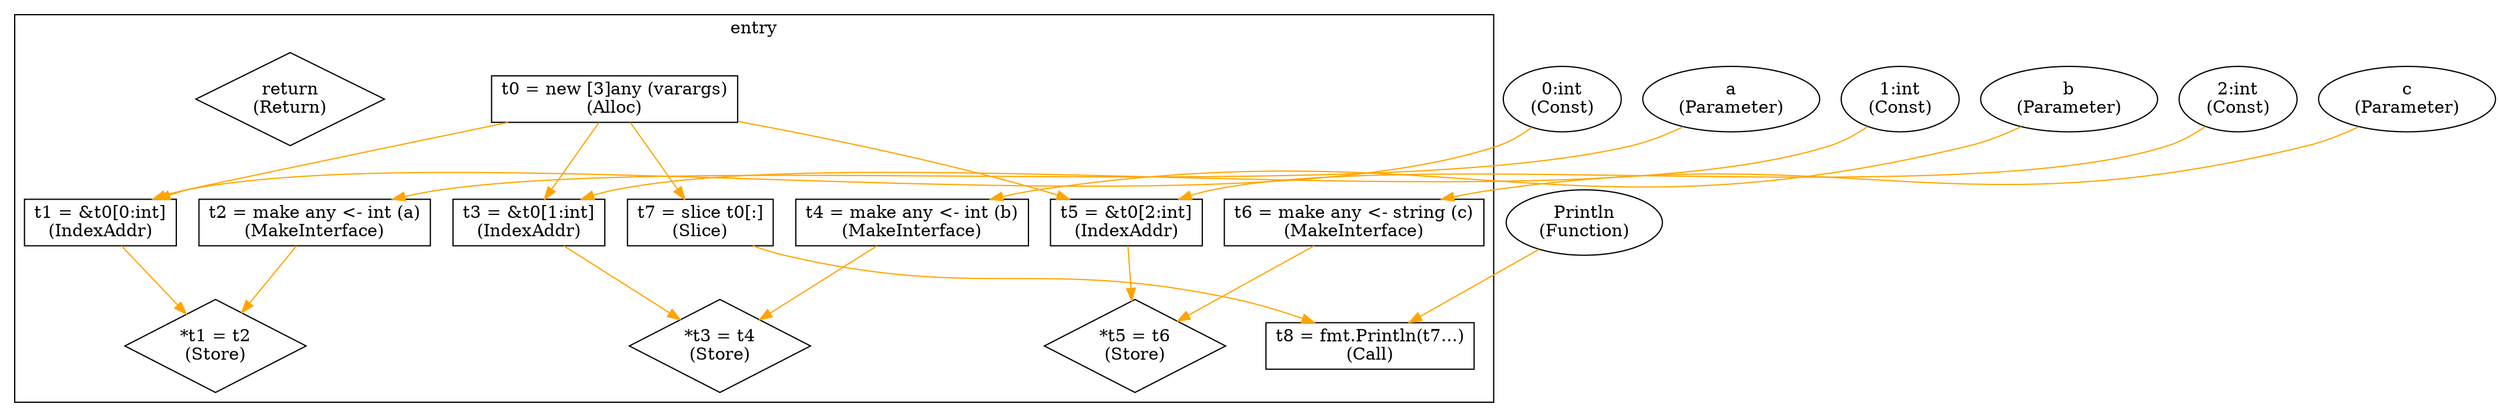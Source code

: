 digraph {
	subgraph cluster_0 {
		color=black;
		label="entry";
		"t0 = new [3]any (varargs)\n(Alloc)" [shape=rectangle];
		"t1 = &t0[0:int]\n(IndexAddr)" [shape=rectangle];
		"t2 = make any <- int (a)\n(MakeInterface)" [shape=rectangle];
		"*t1 = t2\n(Store)" [shape=diamond];
		"t3 = &t0[1:int]\n(IndexAddr)" [shape=rectangle];
		"t4 = make any <- int (b)\n(MakeInterface)" [shape=rectangle];
		"*t3 = t4\n(Store)" [shape=diamond];
		"t5 = &t0[2:int]\n(IndexAddr)" [shape=rectangle];
		"t6 = make any <- string (c)\n(MakeInterface)" [shape=rectangle];
		"*t5 = t6\n(Store)" [shape=diamond];
		"t7 = slice t0[:]\n(Slice)" [shape=rectangle];
		"t8 = fmt.Println(t7...)\n(Call)" [shape=rectangle];
		"return\n(Return)" [shape=diamond];
	}
	"t0 = new [3]any (varargs)\n(Alloc)" -> "t1 = &t0[0:int]\n(IndexAddr)" [color=orange];
	"0:int\n(Const)" -> "t1 = &t0[0:int]\n(IndexAddr)" [color=orange];
	"a\n(Parameter)" -> "t2 = make any <- int (a)\n(MakeInterface)" [color=orange];
	"t1 = &t0[0:int]\n(IndexAddr)" -> "*t1 = t2\n(Store)" [color=orange];
	"t2 = make any <- int (a)\n(MakeInterface)" -> "*t1 = t2\n(Store)" [color=orange];
	"t0 = new [3]any (varargs)\n(Alloc)" -> "t3 = &t0[1:int]\n(IndexAddr)" [color=orange];
	"1:int\n(Const)" -> "t3 = &t0[1:int]\n(IndexAddr)" [color=orange];
	"b\n(Parameter)" -> "t4 = make any <- int (b)\n(MakeInterface)" [color=orange];
	"t3 = &t0[1:int]\n(IndexAddr)" -> "*t3 = t4\n(Store)" [color=orange];
	"t4 = make any <- int (b)\n(MakeInterface)" -> "*t3 = t4\n(Store)" [color=orange];
	"t0 = new [3]any (varargs)\n(Alloc)" -> "t5 = &t0[2:int]\n(IndexAddr)" [color=orange];
	"2:int\n(Const)" -> "t5 = &t0[2:int]\n(IndexAddr)" [color=orange];
	"c\n(Parameter)" -> "t6 = make any <- string (c)\n(MakeInterface)" [color=orange];
	"t5 = &t0[2:int]\n(IndexAddr)" -> "*t5 = t6\n(Store)" [color=orange];
	"t6 = make any <- string (c)\n(MakeInterface)" -> "*t5 = t6\n(Store)" [color=orange];
	"t0 = new [3]any (varargs)\n(Alloc)" -> "t7 = slice t0[:]\n(Slice)" [color=orange];
	"Println\n(Function)" -> "t8 = fmt.Println(t7...)\n(Call)" [color=orange];
	"t7 = slice t0[:]\n(Slice)" -> "t8 = fmt.Println(t7...)\n(Call)" [color=orange];
}
